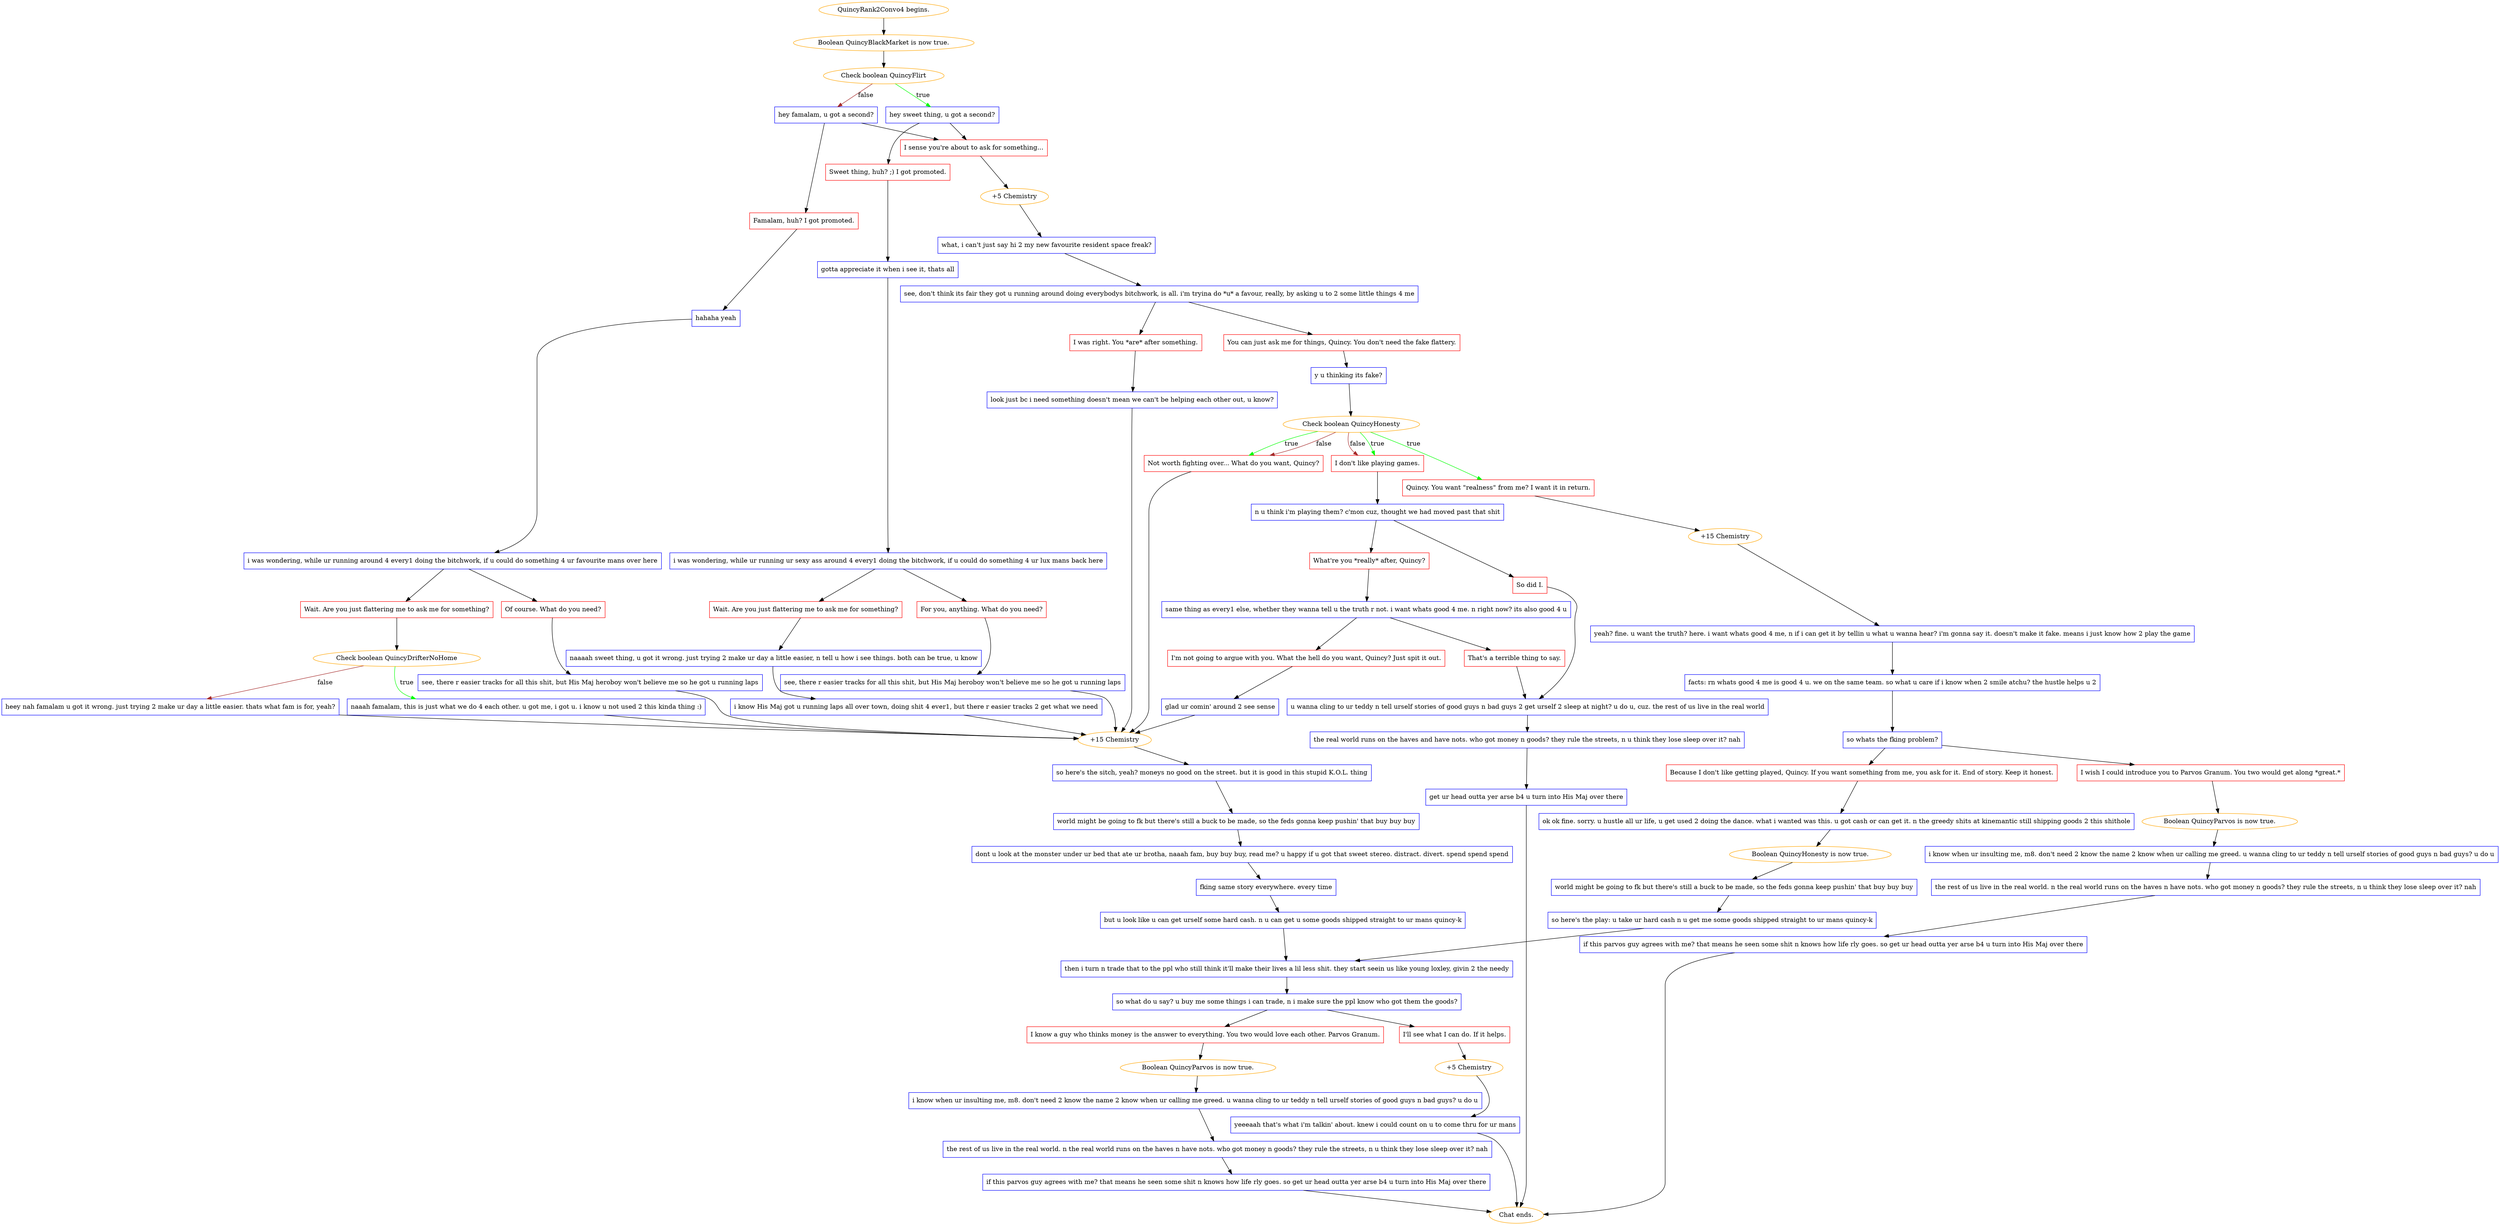 digraph {
	"QuincyRank2Convo4 begins." [color=orange];
		"QuincyRank2Convo4 begins." -> "/EE/Types/Engine/SetBooleanDialogueNode:QuincyBlackMarket:960";
	"/EE/Types/Engine/SetBooleanDialogueNode:QuincyBlackMarket:960" [label="Boolean QuincyBlackMarket is now true.",color=orange];
		"/EE/Types/Engine/SetBooleanDialogueNode:QuincyBlackMarket:960" -> 960;
	960 [label="Check boolean QuincyFlirt",color=orange];
		960 -> 962 [label=true,color=green];
		960 -> 961 [label=false,color=brown];
	962 [label="hey sweet thing, u got a second?",shape=box,color=blue];
		962 -> 963;
		962 -> 964;
	961 [label="hey famalam, u got a second?",shape=box,color=blue];
		961 -> 965;
		961 -> 964;
	963 [label="Sweet thing, huh? ;) I got promoted.",shape=box,color=red];
		963 -> 966;
	964 [label="I sense you're about to ask for something...",shape=box,color=red];
		964 -> 969;
	965 [label="Famalam, huh? I got promoted.",shape=box,color=red];
		965 -> 968;
	966 [label="gotta appreciate it when i see it, thats all",shape=box,color=blue];
		966 -> 972;
	969 [label="+5 Chemistry",color=orange];
		969 -> 967;
	968 [label="hahaha yeah",shape=box,color=blue];
		968 -> 974;
	972 [label="i was wondering, while ur running ur sexy ass around 4 every1 doing the bitchwork, if u could do something 4 ur lux mans back here",shape=box,color=blue];
		972 -> 975;
		972 -> 976;
	967 [label="what, i can't just say hi 2 my new favourite resident space freak?",shape=box,color=blue];
		967 -> 973;
	974 [label="i was wondering, while ur running around 4 every1 doing the bitchwork, if u could do something 4 ur favourite mans over here",shape=box,color=blue];
		974 -> 979;
		974 -> 980;
	975 [label="For you, anything. What do you need?",shape=box,color=red];
		975 -> 984;
	976 [label="Wait. Are you just flattering me to ask me for something?",shape=box,color=red];
		976 -> 985;
	973 [label="see, don't think its fair they got u running around doing everybodys bitchwork, is all. i'm tryina do *u* a favour, really, by asking u to 2 some little things 4 me",shape=box,color=blue];
		973 -> 977;
		973 -> 978;
	979 [label="Of course. What do you need?",shape=box,color=red];
		979 -> 988;
	980 [label="Wait. Are you just flattering me to ask me for something?",shape=box,color=red];
		980 -> 970;
	984 [label="see, there r easier tracks for all this shit, but His Maj heroboy won't believe me so he got u running laps",shape=box,color=blue];
		984 -> 1005;
	985 [label="naaaah sweet thing, u got it wrong. just trying 2 make ur day a little easier, n tell u how i see things. both can be true, u know",shape=box,color=blue];
		985 -> 989;
	977 [label="I was right. You *are* after something.",shape=box,color=red];
		977 -> 986;
	978 [label="You can just ask me for things, Quincy. You don't need the fake flattery.",shape=box,color=red];
		978 -> 987;
	988 [label="see, there r easier tracks for all this shit, but His Maj heroboy won't believe me so he got u running laps",shape=box,color=blue];
		988 -> 1005;
	970 [label="Check boolean QuincyDrifterNoHome",color=orange];
		970 -> 982 [label=true,color=green];
		970 -> 983 [label=false,color=brown];
	1005 [label="+15 Chemistry",color=orange];
		1005 -> 1004;
	989 [label="i know His Maj got u running laps all over town, doing shit 4 ever1, but there r easier tracks 2 get what we need",shape=box,color=blue];
		989 -> 1005;
	986 [label="look just bc i need something doesn't mean we can't be helping each other out, u know?",shape=box,color=blue];
		986 -> 1005;
	987 [label="y u thinking its fake?",shape=box,color=blue];
		987 -> 3531;
	982 [label="naaah famalam, this is just what we do 4 each other. u got me, i got u. i know u not used 2 this kinda thing :)",shape=box,color=blue];
		982 -> 1005;
	983 [label="heey nah famalam u got it wrong. just trying 2 make ur day a little easier. thats what fam is for, yeah?",shape=box,color=blue];
		983 -> 1005;
	1004 [label="so here's the sitch, yeah? moneys no good on the street. but it is good in this stupid K.O.L. thing",shape=box,color=blue];
		1004 -> 1021;
	3531 [label="Check boolean QuincyHonesty",color=orange];
		3531 -> 981 [label=true,color=green];
		3531 -> 991 [label=true,color=green];
		3531 -> 992 [label=true,color=green];
		3531 -> 991 [label=false,color=brown];
		3531 -> 992 [label=false,color=brown];
	1021 [label="world might be going to fk but there's still a buck to be made, so the feds gonna keep pushin' that buy buy buy",shape=box,color=blue];
		1021 -> 1022;
	981 [label="Quincy. You want \"realness\" from me? I want it in return.",shape=box,color=red];
		981 -> 995;
	991 [label="I don't like playing games.",shape=box,color=red];
		991 -> 994;
	992 [label="Not worth fighting over... What do you want, Quincy?",shape=box,color=red];
		992 -> 1005;
	1022 [label="dont u look at the monster under ur bed that ate ur brotha, naaah fam, buy buy buy, read me? u happy if u got that sweet stereo. distract. divert. spend spend spend",shape=box,color=blue];
		1022 -> 1023;
	995 [label="+15 Chemistry",color=orange];
		995 -> 993;
	994 [label="n u think i'm playing them? c'mon cuz, thought we had moved past that shit",shape=box,color=blue];
		994 -> 998;
		994 -> 999;
	1023 [label="fking same story everywhere. every time",shape=box,color=blue];
		1023 -> 1024;
	993 [label="yeah? fine. u want the truth? here. i want whats good 4 me, n if i can get it by tellin u what u wanna hear? i'm gonna say it. doesn't make it fake. means i just know how 2 play the game",shape=box,color=blue];
		993 -> 996;
	998 [label="So did I.",shape=box,color=red];
		998 -> 1017;
	999 [label="What're you *really* after, Quincy?",shape=box,color=red];
		999 -> 1000;
	1024 [label="but u look like u can get urself some hard cash. n u can get u some goods shipped straight to ur mans quincy-k",shape=box,color=blue];
		1024 -> 1025;
	996 [label="facts: rn whats good 4 me is good 4 u. we on the same team. so what u care if i know when 2 smile atchu? the hustle helps u 2",shape=box,color=blue];
		996 -> 997;
	1017 [label="u wanna cling to ur teddy n tell urself stories of good guys n bad guys 2 get urself 2 sleep at night? u do u, cuz. the rest of us live in the real world",shape=box,color=blue];
		1017 -> 1018;
	1000 [label="same thing as every1 else, whether they wanna tell u the truth r not. i want whats good 4 me. n right now? its also good 4 u",shape=box,color=blue];
		1000 -> 1001;
		1000 -> 1002;
	1025 [label="then i turn n trade that to the ppl who still think it'll make their lives a lil less shit. they start seein us like young loxley, givin 2 the needy",shape=box,color=blue];
		1025 -> 1026;
	997 [label="so whats the fking problem?",shape=box,color=blue];
		997 -> 1006;
		997 -> 1007;
	1018 [label="the real world runs on the haves and have nots. who got money n goods? they rule the streets, n u think they lose sleep over it? nah",shape=box,color=blue];
		1018 -> 1019;
	1001 [label="That's a terrible thing to say.",shape=box,color=red];
		1001 -> 1017;
	1002 [label="I'm not going to argue with you. What the hell do you want, Quincy? Just spit it out.",shape=box,color=red];
		1002 -> 1003;
	1026 [label="so what do u say? u buy me some things i can trade, n i make sure the ppl know who got them the goods?",shape=box,color=blue];
		1026 -> 1027;
		1026 -> 1028;
	1006 [label="I wish I could introduce you to Parvos Granum. You two would get along *great.*",shape=box,color=red];
		1006 -> "/EE/Types/Engine/SetBooleanDialogueNode:QuincyParvos:1013";
	1007 [label="Because I don't like getting played, Quincy. If you want something from me, you ask for it. End of story. Keep it honest.",shape=box,color=red];
		1007 -> 1009;
	1019 [label="get ur head outta yer arse b4 u turn into His Maj over there",shape=box,color=blue];
		1019 -> "Chat ends.";
	1003 [label="glad ur comin' around 2 see sense",shape=box,color=blue];
		1003 -> 1005;
	1027 [label="I'll see what I can do. If it helps.",shape=box,color=red];
		1027 -> 1032;
	1028 [label="I know a guy who thinks money is the answer to everything. You two would love each other. Parvos Granum.",shape=box,color=red];
		1028 -> "/EE/Types/Engine/SetBooleanDialogueNode:QuincyParvos:1031";
	"/EE/Types/Engine/SetBooleanDialogueNode:QuincyParvos:1013" [label="Boolean QuincyParvos is now true.",color=orange];
		"/EE/Types/Engine/SetBooleanDialogueNode:QuincyParvos:1013" -> 1013;
	1009 [label="ok ok fine. sorry. u hustle all ur life, u get used 2 doing the dance. what i wanted was this. u got cash or can get it. n the greedy shits at kinemantic still shipping goods 2 this shithole",shape=box,color=blue];
		1009 -> "/EE/Types/Engine/SetBooleanDialogueNode:QuincyHonesty:1011";
	"Chat ends." [color=orange];
	1032 [label="+5 Chemistry",color=orange];
		1032 -> 1029;
	"/EE/Types/Engine/SetBooleanDialogueNode:QuincyParvos:1031" [label="Boolean QuincyParvos is now true.",color=orange];
		"/EE/Types/Engine/SetBooleanDialogueNode:QuincyParvos:1031" -> 1031;
	1013 [label="i know when ur insulting me, m8. don't need 2 know the name 2 know when ur calling me greed. u wanna cling to ur teddy n tell urself stories of good guys n bad guys? u do u",shape=box,color=blue];
		1013 -> 1014;
	"/EE/Types/Engine/SetBooleanDialogueNode:QuincyHonesty:1011" [label="Boolean QuincyHonesty is now true.",color=orange];
		"/EE/Types/Engine/SetBooleanDialogueNode:QuincyHonesty:1011" -> 1011;
	1029 [label="yeeeaah that's what i'm talkin' about. knew i could count on u to come thru for ur mans",shape=box,color=blue];
		1029 -> "Chat ends.";
	1031 [label="i know when ur insulting me, m8. don't need 2 know the name 2 know when ur calling me greed. u wanna cling to ur teddy n tell urself stories of good guys n bad guys? u do u",shape=box,color=blue];
		1031 -> 1034;
	1014 [label="the rest of us live in the real world. n the real world runs on the haves n have nots. who got money n goods? they rule the streets, n u think they lose sleep over it? nah",shape=box,color=blue];
		1014 -> 1015;
	1011 [label="world might be going to fk but there's still a buck to be made, so the feds gonna keep pushin' that buy buy buy",shape=box,color=blue];
		1011 -> 1012;
	1034 [label="the rest of us live in the real world. n the real world runs on the haves n have nots. who got money n goods? they rule the streets, n u think they lose sleep over it? nah",shape=box,color=blue];
		1034 -> 1035;
	1015 [label="if this parvos guy agrees with me? that means he seen some shit n knows how life rly goes. so get ur head outta yer arse b4 u turn into His Maj over there",shape=box,color=blue];
		1015 -> "Chat ends.";
	1012 [label="so here's the play: u take ur hard cash n u get me some goods shipped straight to ur mans quincy-k",shape=box,color=blue];
		1012 -> 1025;
	1035 [label="if this parvos guy agrees with me? that means he seen some shit n knows how life rly goes. so get ur head outta yer arse b4 u turn into His Maj over there",shape=box,color=blue];
		1035 -> "Chat ends.";
}